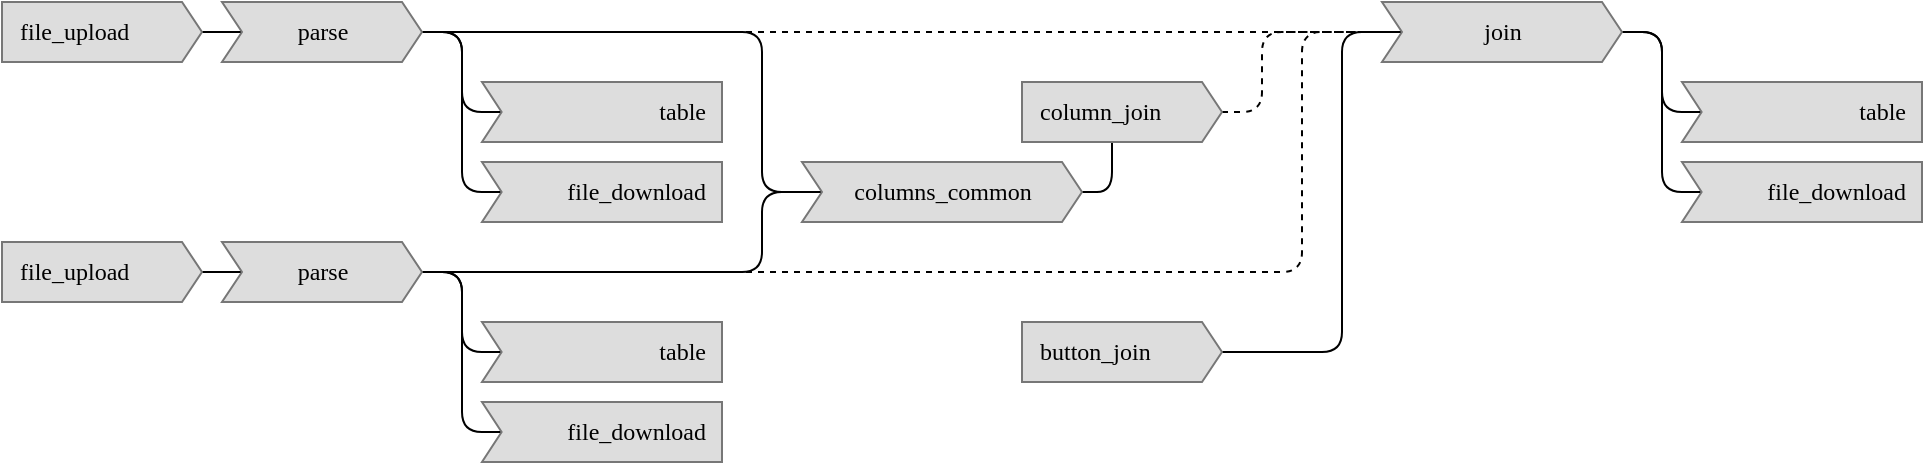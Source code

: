 <mxfile version="15.9.1" type="device"><diagram id="Tk9Ac-8iegoaQCxrWVuG" name="Page-1"><mxGraphModel dx="1977" dy="1327" grid="1" gridSize="10" guides="1" tooltips="1" connect="1" arrows="1" fold="1" page="1" pageScale="1" pageWidth="1100" pageHeight="850" math="0" shadow="0"><root><mxCell id="0"/><mxCell id="1" parent="0"/><mxCell id="f7l_7jpWV9o2SI_BzNjk-26" style="edgeStyle=orthogonalEdgeStyle;orthogonalLoop=1;jettySize=auto;html=1;exitX=1;exitY=0.5;exitDx=0;exitDy=0;exitPerimeter=0;entryX=0;entryY=0.5;entryDx=9.81;entryDy=0;entryPerimeter=0;fontFamily=Roboto Mono;fontSource=https%3A%2F%2Ffonts.googleapis.com%2Fcss%3Ffamily%3DRoboto%2BMono;endArrow=none;endFill=0;spacingLeft=7;spacingRight=7;" edge="1" parent="1" source="f7l_7jpWV9o2SI_BzNjk-56" target="f7l_7jpWV9o2SI_BzNjk-17"><mxGeometry relative="1" as="geometry"><mxPoint x="330" y="575" as="sourcePoint"/><Array as="points"><mxPoint x="340" y="575"/><mxPoint x="340" y="615"/></Array></mxGeometry></mxCell><mxCell id="f7l_7jpWV9o2SI_BzNjk-27" style="edgeStyle=orthogonalEdgeStyle;rounded=1;orthogonalLoop=1;jettySize=auto;html=1;exitX=1;exitY=0.5;exitDx=0;exitDy=0;exitPerimeter=0;entryX=0;entryY=0.5;entryDx=9.81;entryDy=0;entryPerimeter=0;fontFamily=Roboto Mono;fontSource=https%3A%2F%2Ffonts.googleapis.com%2Fcss%3Ffamily%3DRoboto%2BMono;endArrow=none;endFill=0;spacingLeft=7;spacingRight=7;" edge="1" parent="1" source="f7l_7jpWV9o2SI_BzNjk-56" target="f7l_7jpWV9o2SI_BzNjk-14"><mxGeometry relative="1" as="geometry"><mxPoint x="330" y="575" as="sourcePoint"/><Array as="points"><mxPoint x="340" y="575"/><mxPoint x="340" y="655"/></Array></mxGeometry></mxCell><mxCell id="f7l_7jpWV9o2SI_BzNjk-48" style="edgeStyle=orthogonalEdgeStyle;rounded=1;orthogonalLoop=1;jettySize=auto;html=1;exitX=1;exitY=0.5;exitDx=0;exitDy=0;exitPerimeter=0;entryX=0;entryY=0.5;entryDx=10;entryDy=0;entryPerimeter=0;fontFamily=Roboto Mono;fontSource=https%3A%2F%2Ffonts.googleapis.com%2Fcss%3Ffamily%3DRoboto%2BMono;endArrow=none;endFill=0;" edge="1" parent="1" source="f7l_7jpWV9o2SI_BzNjk-56" target="f7l_7jpWV9o2SI_BzNjk-37"><mxGeometry relative="1" as="geometry"><mxPoint x="340" y="575" as="sourcePoint"/><Array as="points"><mxPoint x="490" y="575"/><mxPoint x="490" y="655"/></Array></mxGeometry></mxCell><mxCell id="f7l_7jpWV9o2SI_BzNjk-51" style="edgeStyle=orthogonalEdgeStyle;rounded=1;orthogonalLoop=1;jettySize=auto;html=1;exitX=1;exitY=0.5;exitDx=0;exitDy=0;exitPerimeter=0;fontFamily=Roboto Mono;fontSource=https%3A%2F%2Ffonts.googleapis.com%2Fcss%3Ffamily%3DRoboto%2BMono;endArrow=none;endFill=0;dashed=1;entryX=0;entryY=0.5;entryDx=10;entryDy=0;entryPerimeter=0;" edge="1" parent="1" source="f7l_7jpWV9o2SI_BzNjk-56" target="f7l_7jpWV9o2SI_BzNjk-42"><mxGeometry relative="1" as="geometry"><mxPoint x="680" y="575.333" as="targetPoint"/><mxPoint x="340" y="575" as="sourcePoint"/></mxGeometry></mxCell><mxCell id="f7l_7jpWV9o2SI_BzNjk-14" value="file_download" style="html=1;shadow=0;dashed=0;align=right;verticalAlign=middle;shape=mxgraph.arrows2.arrow;dy=0;dx=0;notch=9.81;fontFamily=Roboto Mono;fontSource=https%3A%2F%2Ffonts.googleapis.com%2Fcss%3Ffamily%3DRoboto%2BMono;strokeColor=#777777;fillColor=#dddddd;rounded=1;spacingRight=7;spacingLeft=7;" vertex="1" parent="1"><mxGeometry x="350" y="640" width="120" height="30" as="geometry"/></mxCell><mxCell id="f7l_7jpWV9o2SI_BzNjk-17" value="table" style="html=1;shadow=0;dashed=0;align=right;verticalAlign=middle;shape=mxgraph.arrows2.arrow;dy=0;dx=0;notch=9.81;fontFamily=Roboto Mono;fontSource=https%3A%2F%2Ffonts.googleapis.com%2Fcss%3Ffamily%3DRoboto%2BMono;strokeColor=#777777;fillColor=#dddddd;rounded=1;spacingBottom=0;spacingRight=7;spacingLeft=7;" vertex="1" parent="1"><mxGeometry x="350" y="600" width="120" height="30" as="geometry"/></mxCell><mxCell id="f7l_7jpWV9o2SI_BzNjk-28" style="edgeStyle=orthogonalEdgeStyle;orthogonalLoop=1;jettySize=auto;html=1;exitX=1;exitY=0.5;exitDx=0;exitDy=0;exitPerimeter=0;entryX=0;entryY=0.5;entryDx=9.81;entryDy=0;entryPerimeter=0;fontFamily=Roboto Mono;fontSource=https%3A%2F%2Ffonts.googleapis.com%2Fcss%3Ffamily%3DRoboto%2BMono;endArrow=none;endFill=0;spacingLeft=7;spacingRight=7;" edge="1" parent="1" source="f7l_7jpWV9o2SI_BzNjk-60" target="f7l_7jpWV9o2SI_BzNjk-33"><mxGeometry relative="1" as="geometry"><Array as="points"><mxPoint x="340" y="695"/><mxPoint x="340" y="735"/></Array><mxPoint x="330" y="695" as="sourcePoint"/></mxGeometry></mxCell><mxCell id="f7l_7jpWV9o2SI_BzNjk-29" style="edgeStyle=orthogonalEdgeStyle;rounded=1;orthogonalLoop=1;jettySize=auto;html=1;exitX=1;exitY=0.5;exitDx=0;exitDy=0;exitPerimeter=0;entryX=0;entryY=0.5;entryDx=9.81;entryDy=0;entryPerimeter=0;fontFamily=Roboto Mono;fontSource=https%3A%2F%2Ffonts.googleapis.com%2Fcss%3Ffamily%3DRoboto%2BMono;endArrow=none;endFill=0;spacingLeft=7;spacingRight=7;" edge="1" parent="1" source="f7l_7jpWV9o2SI_BzNjk-60" target="f7l_7jpWV9o2SI_BzNjk-32"><mxGeometry relative="1" as="geometry"><Array as="points"><mxPoint x="340" y="695"/><mxPoint x="340" y="775"/></Array><mxPoint x="330" y="695" as="sourcePoint"/></mxGeometry></mxCell><mxCell id="f7l_7jpWV9o2SI_BzNjk-47" style="edgeStyle=orthogonalEdgeStyle;rounded=1;orthogonalLoop=1;jettySize=auto;html=1;exitX=1;exitY=0.5;exitDx=0;exitDy=0;exitPerimeter=0;entryX=0;entryY=0.5;entryDx=10;entryDy=0;entryPerimeter=0;fontFamily=Roboto Mono;fontSource=https%3A%2F%2Ffonts.googleapis.com%2Fcss%3Ffamily%3DRoboto%2BMono;endArrow=none;endFill=0;" edge="1" parent="1" source="f7l_7jpWV9o2SI_BzNjk-60" target="f7l_7jpWV9o2SI_BzNjk-37"><mxGeometry relative="1" as="geometry"><mxPoint x="340" y="695" as="sourcePoint"/><Array as="points"><mxPoint x="490" y="695"/><mxPoint x="490" y="655"/></Array></mxGeometry></mxCell><mxCell id="f7l_7jpWV9o2SI_BzNjk-50" style="edgeStyle=orthogonalEdgeStyle;rounded=1;orthogonalLoop=1;jettySize=auto;html=1;exitX=1;exitY=0.5;exitDx=0;exitDy=0;exitPerimeter=0;entryX=0;entryY=0.5;entryDx=10;entryDy=0;entryPerimeter=0;fontFamily=Roboto Mono;fontSource=https%3A%2F%2Ffonts.googleapis.com%2Fcss%3Ffamily%3DRoboto%2BMono;endArrow=none;endFill=0;dashed=1;" edge="1" parent="1" source="f7l_7jpWV9o2SI_BzNjk-60" target="f7l_7jpWV9o2SI_BzNjk-42"><mxGeometry relative="1" as="geometry"><mxPoint x="340" y="695" as="sourcePoint"/><Array as="points"><mxPoint x="760" y="695"/><mxPoint x="760" y="575"/></Array></mxGeometry></mxCell><mxCell id="f7l_7jpWV9o2SI_BzNjk-32" value="file_download" style="html=1;shadow=0;dashed=0;align=right;verticalAlign=middle;shape=mxgraph.arrows2.arrow;dy=0;dx=0;notch=9.81;fontFamily=Roboto Mono;fontSource=https%3A%2F%2Ffonts.googleapis.com%2Fcss%3Ffamily%3DRoboto%2BMono;strokeColor=#777777;fillColor=#dddddd;rounded=1;spacingRight=7;spacingLeft=7;" vertex="1" parent="1"><mxGeometry x="350" y="760" width="120" height="30" as="geometry"/></mxCell><mxCell id="f7l_7jpWV9o2SI_BzNjk-33" value="table" style="html=1;shadow=0;dashed=0;align=right;verticalAlign=middle;shape=mxgraph.arrows2.arrow;dy=0;dx=0;notch=9.81;fontFamily=Roboto Mono;fontSource=https%3A%2F%2Ffonts.googleapis.com%2Fcss%3Ffamily%3DRoboto%2BMono;strokeColor=#777777;fillColor=#dddddd;rounded=1;spacingRight=7;spacingLeft=7;" vertex="1" parent="1"><mxGeometry x="350" y="720" width="120" height="30" as="geometry"/></mxCell><mxCell id="f7l_7jpWV9o2SI_BzNjk-49" style="edgeStyle=orthogonalEdgeStyle;rounded=1;orthogonalLoop=1;jettySize=auto;html=1;exitX=1;exitY=0.5;exitDx=0;exitDy=0;exitPerimeter=0;entryX=0;entryY=0;entryDx=45;entryDy=30;entryPerimeter=0;fontFamily=Roboto Mono;fontSource=https%3A%2F%2Ffonts.googleapis.com%2Fcss%3Ffamily%3DRoboto%2BMono;endArrow=none;endFill=0;" edge="1" parent="1" source="f7l_7jpWV9o2SI_BzNjk-37" target="f7l_7jpWV9o2SI_BzNjk-38"><mxGeometry relative="1" as="geometry"><Array as="points"><mxPoint x="665" y="655"/></Array></mxGeometry></mxCell><mxCell id="f7l_7jpWV9o2SI_BzNjk-37" value="&lt;font face=&quot;Roboto Mono&quot; data-font-src=&quot;https://fonts.googleapis.com/css?family=Roboto+Mono&quot;&gt;columns_common&lt;/font&gt;" style="html=1;shadow=0;dashed=0;align=center;verticalAlign=middle;shape=mxgraph.arrows2.arrow;dy=0;dx=10;notch=10;strokeColor=#777777;fillColor=#dddddd;rounded=1;spacingLeft=7;spacingRight=7;" vertex="1" parent="1"><mxGeometry x="510" y="640" width="140" height="30" as="geometry"/></mxCell><mxCell id="f7l_7jpWV9o2SI_BzNjk-52" style="edgeStyle=orthogonalEdgeStyle;rounded=1;orthogonalLoop=1;jettySize=auto;html=1;exitX=1;exitY=0.5;exitDx=0;exitDy=0;exitPerimeter=0;entryX=0;entryY=0.5;entryDx=10;entryDy=0;entryPerimeter=0;dashed=1;fontFamily=Roboto Mono;fontSource=https%3A%2F%2Ffonts.googleapis.com%2Fcss%3Ffamily%3DRoboto%2BMono;endArrow=none;endFill=0;" edge="1" parent="1" source="f7l_7jpWV9o2SI_BzNjk-38" target="f7l_7jpWV9o2SI_BzNjk-42"><mxGeometry relative="1" as="geometry"><Array as="points"><mxPoint x="740" y="615"/><mxPoint x="740" y="575"/></Array></mxGeometry></mxCell><mxCell id="f7l_7jpWV9o2SI_BzNjk-38" value="&lt;font face=&quot;Roboto Mono&quot; data-font-src=&quot;https://fonts.googleapis.com/css?family=Roboto+Mono&quot;&gt;column_join&lt;/font&gt;" style="html=1;shadow=0;dashed=0;align=left;verticalAlign=middle;shape=mxgraph.arrows2.arrow;dy=0;dx=10;notch=0;rotation=0;fillColor=#dddddd;strokeColor=#777777;rounded=1;spacingLeft=7;spacingRight=7;" vertex="1" parent="1"><mxGeometry x="620" y="600" width="100" height="30" as="geometry"/></mxCell><mxCell id="f7l_7jpWV9o2SI_BzNjk-54" style="edgeStyle=orthogonalEdgeStyle;rounded=1;orthogonalLoop=1;jettySize=auto;html=1;exitX=1;exitY=0.5;exitDx=0;exitDy=0;exitPerimeter=0;entryX=0;entryY=0.5;entryDx=10;entryDy=0;entryPerimeter=0;fontFamily=Roboto Mono;fontSource=https%3A%2F%2Ffonts.googleapis.com%2Fcss%3Ffamily%3DRoboto%2BMono;endArrow=none;endFill=0;" edge="1" parent="1" source="f7l_7jpWV9o2SI_BzNjk-39" target="f7l_7jpWV9o2SI_BzNjk-42"><mxGeometry relative="1" as="geometry"><Array as="points"><mxPoint x="780" y="735"/><mxPoint x="780" y="575"/></Array></mxGeometry></mxCell><mxCell id="f7l_7jpWV9o2SI_BzNjk-39" value="&lt;font face=&quot;Roboto Mono&quot; data-font-src=&quot;https://fonts.googleapis.com/css?family=Roboto+Mono&quot;&gt;button_join&lt;/font&gt;" style="html=1;shadow=0;dashed=0;align=left;verticalAlign=middle;shape=mxgraph.arrows2.arrow;dy=0;dx=10;notch=0;rotation=0;fillColor=#dddddd;strokeColor=#777777;rounded=1;spacingLeft=7;spacingRight=7;" vertex="1" parent="1"><mxGeometry x="620" y="720" width="100" height="30" as="geometry"/></mxCell><mxCell id="f7l_7jpWV9o2SI_BzNjk-40" style="edgeStyle=orthogonalEdgeStyle;orthogonalLoop=1;jettySize=auto;html=1;exitX=1;exitY=0.5;exitDx=0;exitDy=0;exitPerimeter=0;entryX=0;entryY=0.5;entryDx=9.81;entryDy=0;entryPerimeter=0;fontFamily=Roboto Mono;fontSource=https%3A%2F%2Ffonts.googleapis.com%2Fcss%3Ffamily%3DRoboto%2BMono;endArrow=none;endFill=0;spacingLeft=7;spacingRight=7;" edge="1" parent="1" source="f7l_7jpWV9o2SI_BzNjk-42" target="f7l_7jpWV9o2SI_BzNjk-44"><mxGeometry relative="1" as="geometry"><Array as="points"><mxPoint x="940" y="575"/><mxPoint x="940" y="615"/></Array></mxGeometry></mxCell><mxCell id="f7l_7jpWV9o2SI_BzNjk-41" style="edgeStyle=orthogonalEdgeStyle;rounded=1;orthogonalLoop=1;jettySize=auto;html=1;exitX=1;exitY=0.5;exitDx=0;exitDy=0;exitPerimeter=0;entryX=0;entryY=0.5;entryDx=9.81;entryDy=0;entryPerimeter=0;fontFamily=Roboto Mono;fontSource=https%3A%2F%2Ffonts.googleapis.com%2Fcss%3Ffamily%3DRoboto%2BMono;endArrow=none;endFill=0;spacingLeft=7;spacingRight=7;" edge="1" parent="1" source="f7l_7jpWV9o2SI_BzNjk-42" target="f7l_7jpWV9o2SI_BzNjk-43"><mxGeometry relative="1" as="geometry"><Array as="points"><mxPoint x="940" y="575"/><mxPoint x="940" y="655"/></Array></mxGeometry></mxCell><mxCell id="f7l_7jpWV9o2SI_BzNjk-42" value="&lt;font face=&quot;Roboto Mono&quot; data-font-src=&quot;https://fonts.googleapis.com/css?family=Roboto+Mono&quot;&gt;join&lt;/font&gt;" style="html=1;shadow=0;dashed=0;align=center;verticalAlign=middle;shape=mxgraph.arrows2.arrow;dy=0;dx=10;notch=10;strokeColor=#777777;fillColor=#dddddd;rounded=1;spacingLeft=7;spacingRight=7;" vertex="1" parent="1"><mxGeometry x="800" y="560" width="120" height="30" as="geometry"/></mxCell><mxCell id="f7l_7jpWV9o2SI_BzNjk-43" value="file_download" style="html=1;shadow=0;dashed=0;align=right;verticalAlign=middle;shape=mxgraph.arrows2.arrow;dy=0;dx=0;notch=9.81;fontFamily=Roboto Mono;fontSource=https%3A%2F%2Ffonts.googleapis.com%2Fcss%3Ffamily%3DRoboto%2BMono;strokeColor=#777777;fillColor=#dddddd;rounded=1;spacingRight=7;spacingLeft=7;" vertex="1" parent="1"><mxGeometry x="950" y="640" width="120" height="30" as="geometry"/></mxCell><mxCell id="f7l_7jpWV9o2SI_BzNjk-44" value="table" style="html=1;shadow=0;dashed=0;align=right;verticalAlign=middle;shape=mxgraph.arrows2.arrow;dy=0;dx=0;notch=9.81;fontFamily=Roboto Mono;fontSource=https%3A%2F%2Ffonts.googleapis.com%2Fcss%3Ffamily%3DRoboto%2BMono;strokeColor=#777777;fillColor=#dddddd;rounded=1;spacingRight=7;spacingLeft=7;" vertex="1" parent="1"><mxGeometry x="950" y="600" width="120" height="30" as="geometry"/></mxCell><mxCell id="f7l_7jpWV9o2SI_BzNjk-57" style="edgeStyle=orthogonalEdgeStyle;rounded=1;orthogonalLoop=1;jettySize=auto;html=1;exitX=1;exitY=0.5;exitDx=0;exitDy=0;exitPerimeter=0;entryX=0;entryY=0.5;entryDx=10;entryDy=0;entryPerimeter=0;fontFamily=Roboto Mono;fontSource=https%3A%2F%2Ffonts.googleapis.com%2Fcss%3Ffamily%3DRoboto%2BMono;endArrow=none;endFill=0;" edge="1" parent="1" source="f7l_7jpWV9o2SI_BzNjk-55" target="f7l_7jpWV9o2SI_BzNjk-56"><mxGeometry relative="1" as="geometry"/></mxCell><mxCell id="f7l_7jpWV9o2SI_BzNjk-55" value="&lt;font face=&quot;Roboto Mono&quot; data-font-src=&quot;https://fonts.googleapis.com/css?family=Roboto+Mono&quot;&gt;file_upload&lt;/font&gt;" style="html=1;shadow=0;dashed=0;align=left;verticalAlign=middle;shape=mxgraph.arrows2.arrow;dy=0;dx=10;notch=0;rotation=0;fillColor=#dddddd;strokeColor=#777777;rounded=1;spacingLeft=7;spacingRight=7;" vertex="1" parent="1"><mxGeometry x="110" y="560" width="100" height="30" as="geometry"/></mxCell><mxCell id="f7l_7jpWV9o2SI_BzNjk-56" value="&lt;font face=&quot;Roboto Mono&quot; data-font-src=&quot;https://fonts.googleapis.com/css?family=Roboto+Mono&quot;&gt;parse&lt;/font&gt;" style="html=1;shadow=0;dashed=0;align=center;verticalAlign=middle;shape=mxgraph.arrows2.arrow;dy=0;dx=10;notch=10;strokeColor=#777777;fillColor=#dddddd;rounded=1;spacingLeft=7;spacingRight=7;" vertex="1" parent="1"><mxGeometry x="220" y="560" width="100" height="30" as="geometry"/></mxCell><mxCell id="f7l_7jpWV9o2SI_BzNjk-58" style="edgeStyle=orthogonalEdgeStyle;rounded=1;orthogonalLoop=1;jettySize=auto;html=1;exitX=1;exitY=0.5;exitDx=0;exitDy=0;exitPerimeter=0;entryX=0;entryY=0.5;entryDx=10;entryDy=0;entryPerimeter=0;fontFamily=Roboto Mono;fontSource=https%3A%2F%2Ffonts.googleapis.com%2Fcss%3Ffamily%3DRoboto%2BMono;endArrow=none;endFill=0;" edge="1" parent="1" source="f7l_7jpWV9o2SI_BzNjk-59" target="f7l_7jpWV9o2SI_BzNjk-60"><mxGeometry relative="1" as="geometry"/></mxCell><mxCell id="f7l_7jpWV9o2SI_BzNjk-59" value="&lt;font face=&quot;Roboto Mono&quot; data-font-src=&quot;https://fonts.googleapis.com/css?family=Roboto+Mono&quot;&gt;file_upload&lt;/font&gt;" style="html=1;shadow=0;dashed=0;align=left;verticalAlign=middle;shape=mxgraph.arrows2.arrow;dy=0;dx=10;notch=0;rotation=0;fillColor=#dddddd;strokeColor=#777777;rounded=1;spacingLeft=7;spacingRight=7;" vertex="1" parent="1"><mxGeometry x="110" y="680" width="100" height="30" as="geometry"/></mxCell><mxCell id="f7l_7jpWV9o2SI_BzNjk-60" value="&lt;font face=&quot;Roboto Mono&quot; data-font-src=&quot;https://fonts.googleapis.com/css?family=Roboto+Mono&quot;&gt;parse&lt;/font&gt;" style="html=1;shadow=0;dashed=0;align=center;verticalAlign=middle;shape=mxgraph.arrows2.arrow;dy=0;dx=10;notch=10;strokeColor=#777777;fillColor=#dddddd;rounded=1;spacingLeft=7;spacingRight=7;" vertex="1" parent="1"><mxGeometry x="220" y="680" width="100" height="30" as="geometry"/></mxCell></root></mxGraphModel></diagram></mxfile>